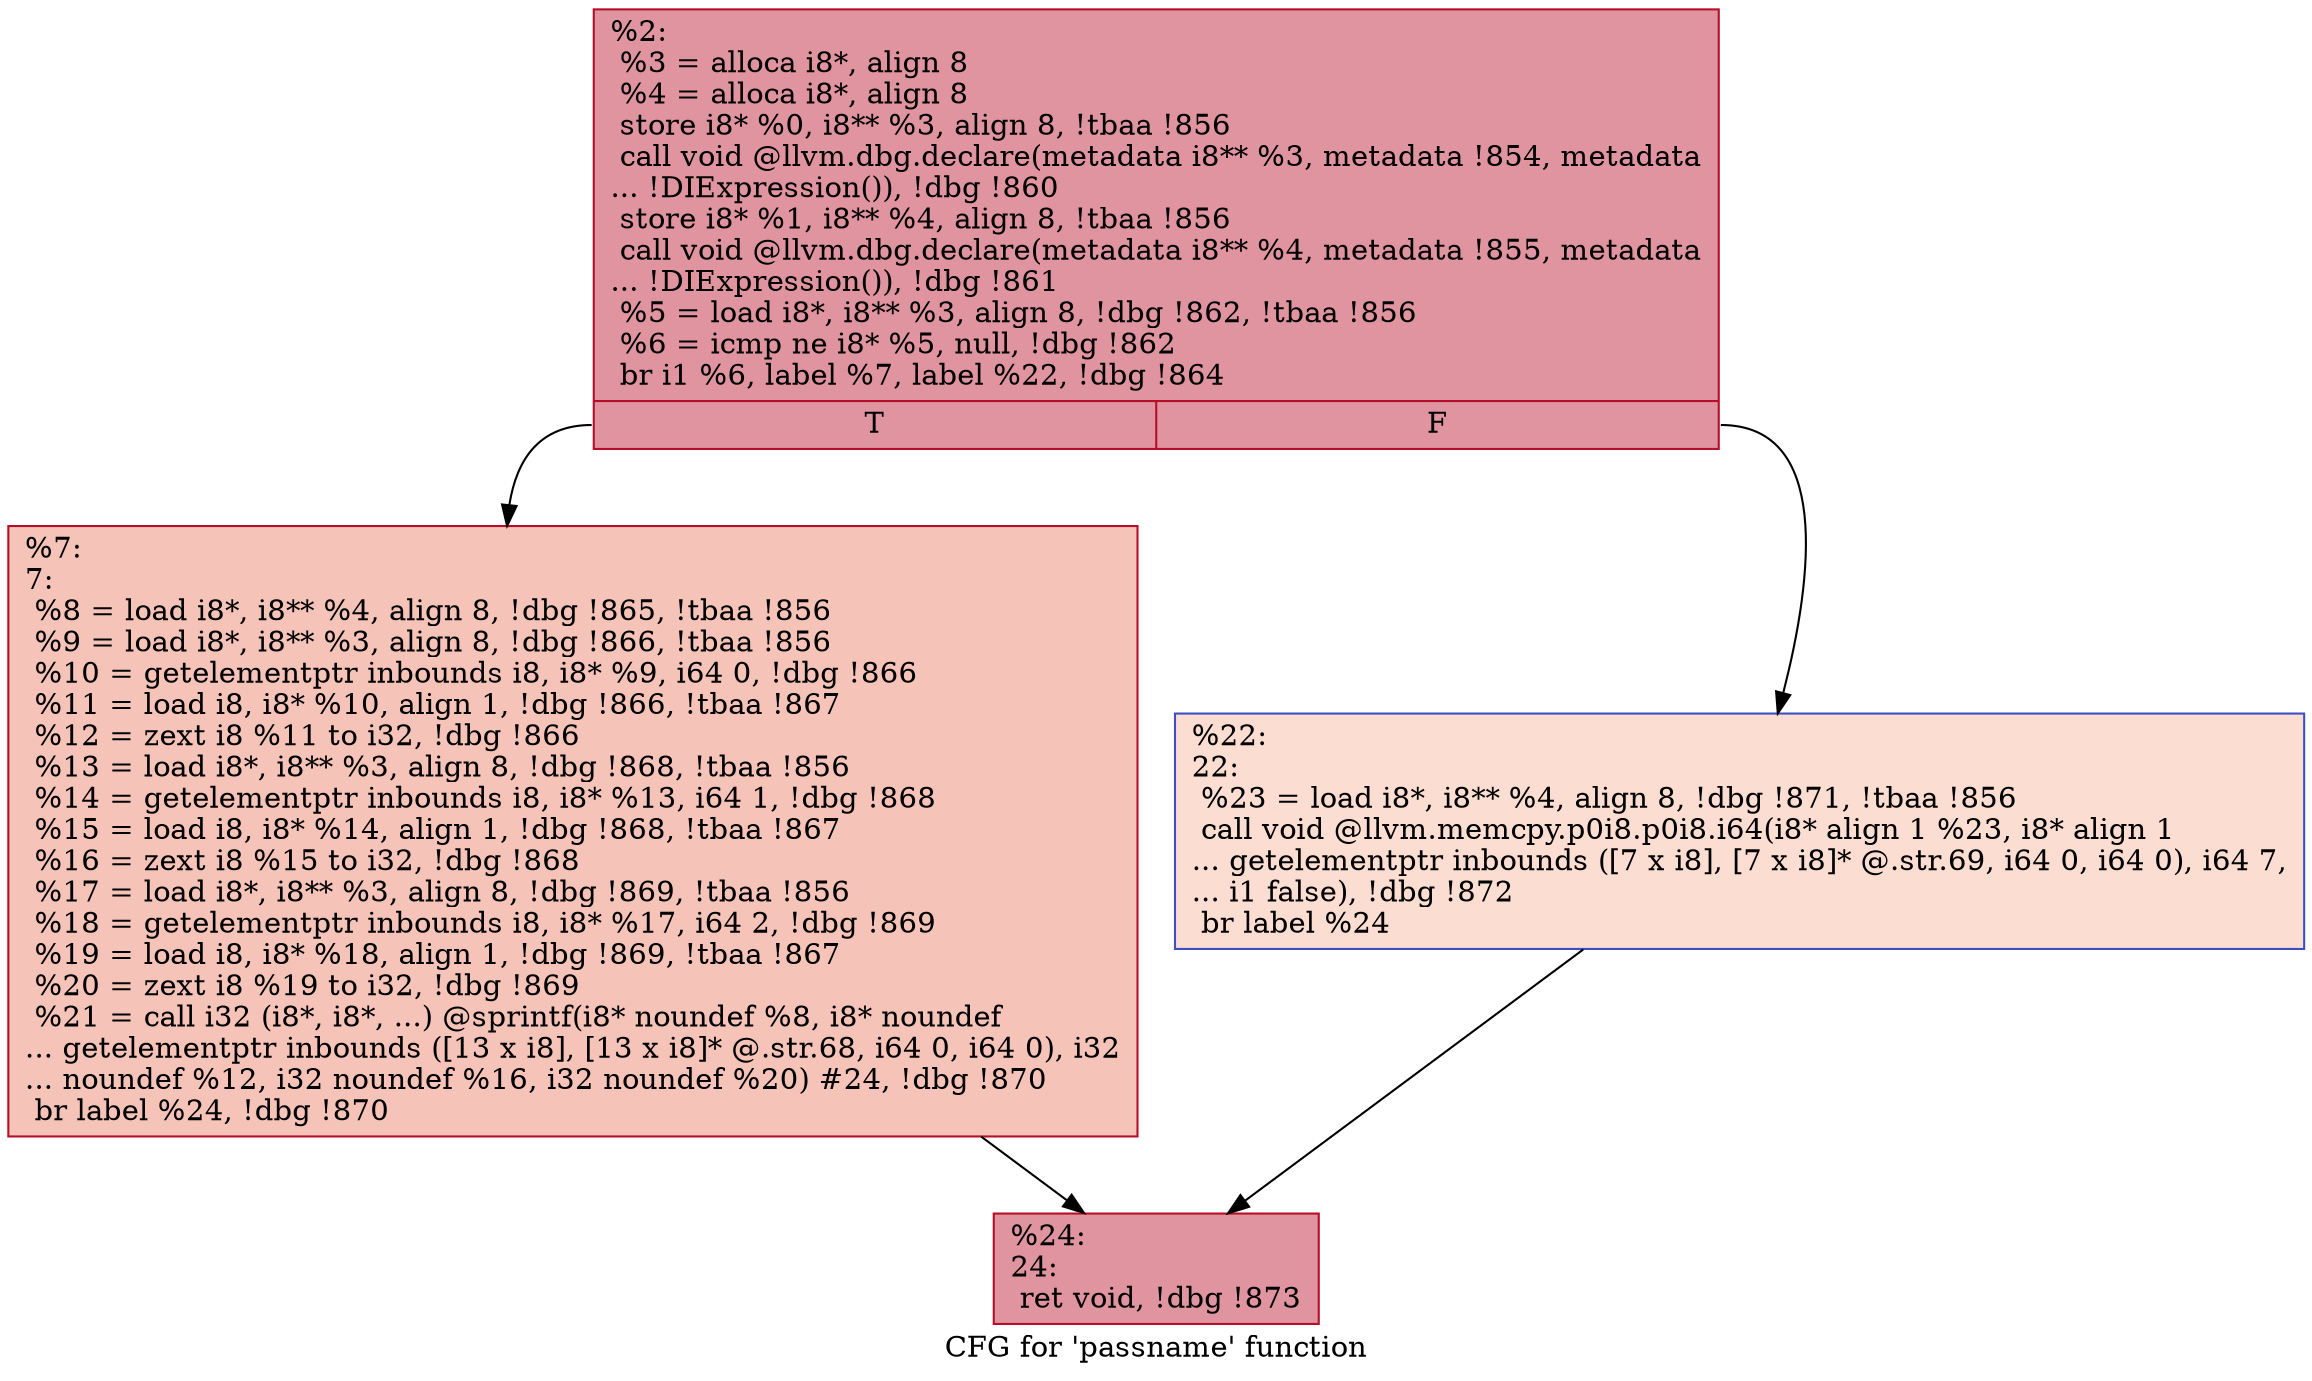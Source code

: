 digraph "CFG for 'passname' function" {
	label="CFG for 'passname' function";

	Node0x23b1be0 [shape=record,color="#b70d28ff", style=filled, fillcolor="#b70d2870",label="{%2:\l  %3 = alloca i8*, align 8\l  %4 = alloca i8*, align 8\l  store i8* %0, i8** %3, align 8, !tbaa !856\l  call void @llvm.dbg.declare(metadata i8** %3, metadata !854, metadata\l... !DIExpression()), !dbg !860\l  store i8* %1, i8** %4, align 8, !tbaa !856\l  call void @llvm.dbg.declare(metadata i8** %4, metadata !855, metadata\l... !DIExpression()), !dbg !861\l  %5 = load i8*, i8** %3, align 8, !dbg !862, !tbaa !856\l  %6 = icmp ne i8* %5, null, !dbg !862\l  br i1 %6, label %7, label %22, !dbg !864\l|{<s0>T|<s1>F}}"];
	Node0x23b1be0:s0 -> Node0x23b1c60;
	Node0x23b1be0:s1 -> Node0x23b1cb0;
	Node0x23b1c60 [shape=record,color="#b70d28ff", style=filled, fillcolor="#e8765c70",label="{%7:\l7:                                                \l  %8 = load i8*, i8** %4, align 8, !dbg !865, !tbaa !856\l  %9 = load i8*, i8** %3, align 8, !dbg !866, !tbaa !856\l  %10 = getelementptr inbounds i8, i8* %9, i64 0, !dbg !866\l  %11 = load i8, i8* %10, align 1, !dbg !866, !tbaa !867\l  %12 = zext i8 %11 to i32, !dbg !866\l  %13 = load i8*, i8** %3, align 8, !dbg !868, !tbaa !856\l  %14 = getelementptr inbounds i8, i8* %13, i64 1, !dbg !868\l  %15 = load i8, i8* %14, align 1, !dbg !868, !tbaa !867\l  %16 = zext i8 %15 to i32, !dbg !868\l  %17 = load i8*, i8** %3, align 8, !dbg !869, !tbaa !856\l  %18 = getelementptr inbounds i8, i8* %17, i64 2, !dbg !869\l  %19 = load i8, i8* %18, align 1, !dbg !869, !tbaa !867\l  %20 = zext i8 %19 to i32, !dbg !869\l  %21 = call i32 (i8*, i8*, ...) @sprintf(i8* noundef %8, i8* noundef\l... getelementptr inbounds ([13 x i8], [13 x i8]* @.str.68, i64 0, i64 0), i32\l... noundef %12, i32 noundef %16, i32 noundef %20) #24, !dbg !870\l  br label %24, !dbg !870\l}"];
	Node0x23b1c60 -> Node0x23b1d00;
	Node0x23b1cb0 [shape=record,color="#3d50c3ff", style=filled, fillcolor="#f7b39670",label="{%22:\l22:                                               \l  %23 = load i8*, i8** %4, align 8, !dbg !871, !tbaa !856\l  call void @llvm.memcpy.p0i8.p0i8.i64(i8* align 1 %23, i8* align 1\l... getelementptr inbounds ([7 x i8], [7 x i8]* @.str.69, i64 0, i64 0), i64 7,\l... i1 false), !dbg !872\l  br label %24\l}"];
	Node0x23b1cb0 -> Node0x23b1d00;
	Node0x23b1d00 [shape=record,color="#b70d28ff", style=filled, fillcolor="#b70d2870",label="{%24:\l24:                                               \l  ret void, !dbg !873\l}"];
}
